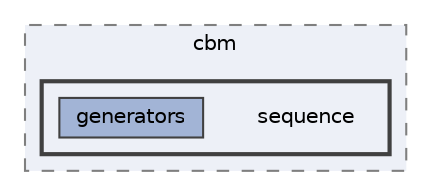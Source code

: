 digraph "repository/cbm/src/main/java/com/sterlite/cal/cbm/sequence"
{
 // LATEX_PDF_SIZE
  bgcolor="transparent";
  edge [fontname=Helvetica,fontsize=10,labelfontname=Helvetica,labelfontsize=10];
  node [fontname=Helvetica,fontsize=10,shape=box,height=0.2,width=0.4];
  compound=true
  subgraph clusterdir_24a66cfe2b63f447342d1eafaa32c778 {
    graph [ bgcolor="#edf0f7", pencolor="grey50", label="cbm", fontname=Helvetica,fontsize=10 style="filled,dashed", URL="dir_24a66cfe2b63f447342d1eafaa32c778.html",tooltip=""]
  subgraph clusterdir_140677f4dafaf0f1dc5dcfd5fb9da836 {
    graph [ bgcolor="#edf0f7", pencolor="grey25", label="", fontname=Helvetica,fontsize=10 style="filled,bold", URL="dir_140677f4dafaf0f1dc5dcfd5fb9da836.html",tooltip=""]
    dir_140677f4dafaf0f1dc5dcfd5fb9da836 [shape=plaintext, label="sequence"];
  dir_255b73318bd349fe70a08ebefea8bac4 [label="generators", fillcolor="#a2b4d6", color="grey25", style="filled", URL="dir_255b73318bd349fe70a08ebefea8bac4.html",tooltip=""];
  }
  }
}
